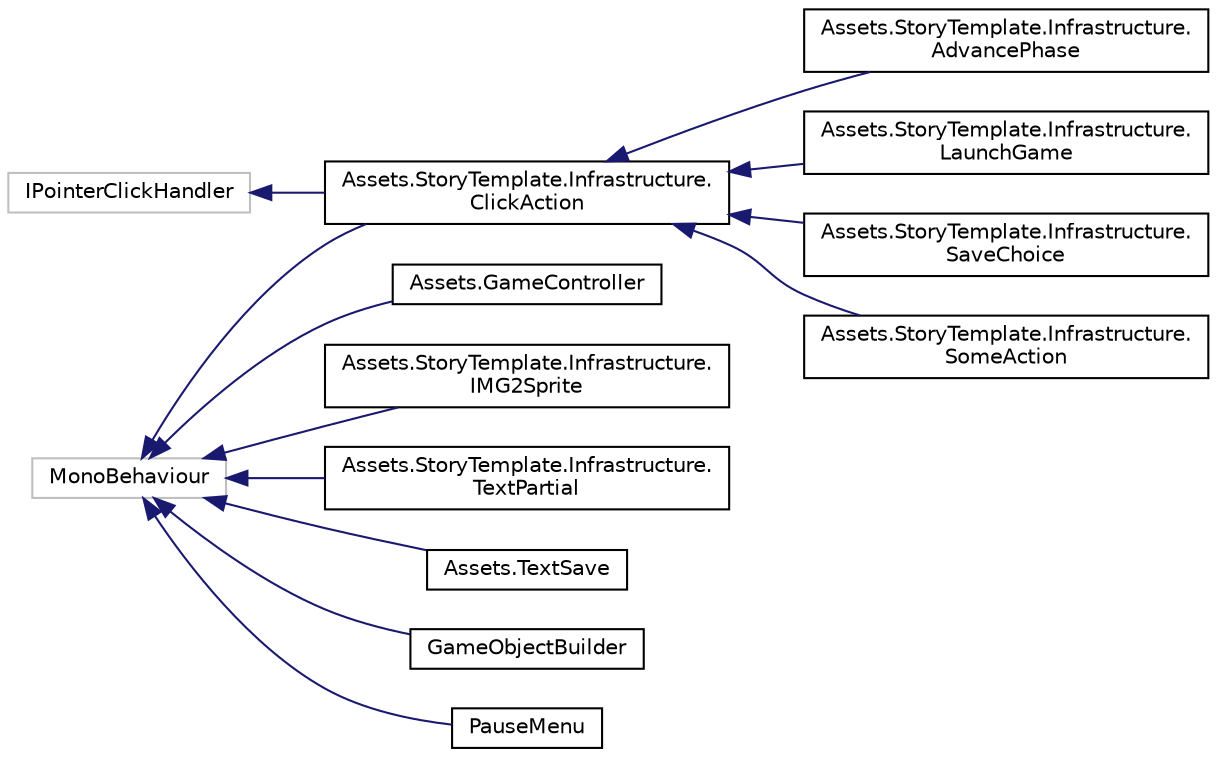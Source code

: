 digraph "Graphical Class Hierarchy"
{
  edge [fontname="Helvetica",fontsize="10",labelfontname="Helvetica",labelfontsize="10"];
  node [fontname="Helvetica",fontsize="10",shape=record];
  rankdir="LR";
  Node1 [label="IPointerClickHandler",height=0.2,width=0.4,color="grey75", fillcolor="white", style="filled"];
  Node1 -> Node2 [dir="back",color="midnightblue",fontsize="10",style="solid",fontname="Helvetica"];
  Node2 [label="Assets.StoryTemplate.Infrastructure.\lClickAction",height=0.2,width=0.4,color="black", fillcolor="white", style="filled",URL="$d0/d01/classAssets_1_1StoryTemplate_1_1Infrastructure_1_1ClickAction.html"];
  Node2 -> Node3 [dir="back",color="midnightblue",fontsize="10",style="solid",fontname="Helvetica"];
  Node3 [label="Assets.StoryTemplate.Infrastructure.\lAdvancePhase",height=0.2,width=0.4,color="black", fillcolor="white", style="filled",URL="$dd/d57/classAssets_1_1StoryTemplate_1_1Infrastructure_1_1AdvancePhase.html"];
  Node2 -> Node4 [dir="back",color="midnightblue",fontsize="10",style="solid",fontname="Helvetica"];
  Node4 [label="Assets.StoryTemplate.Infrastructure.\lLaunchGame",height=0.2,width=0.4,color="black", fillcolor="white", style="filled",URL="$da/dc7/classAssets_1_1StoryTemplate_1_1Infrastructure_1_1LaunchGame.html"];
  Node2 -> Node5 [dir="back",color="midnightblue",fontsize="10",style="solid",fontname="Helvetica"];
  Node5 [label="Assets.StoryTemplate.Infrastructure.\lSaveChoice",height=0.2,width=0.4,color="black", fillcolor="white", style="filled",URL="$d2/d61/classAssets_1_1StoryTemplate_1_1Infrastructure_1_1SaveChoice.html"];
  Node2 -> Node6 [dir="back",color="midnightblue",fontsize="10",style="solid",fontname="Helvetica"];
  Node6 [label="Assets.StoryTemplate.Infrastructure.\lSomeAction",height=0.2,width=0.4,color="black", fillcolor="white", style="filled",URL="$df/d36/classAssets_1_1StoryTemplate_1_1Infrastructure_1_1SomeAction.html"];
  Node7 [label="MonoBehaviour",height=0.2,width=0.4,color="grey75", fillcolor="white", style="filled"];
  Node7 -> Node8 [dir="back",color="midnightblue",fontsize="10",style="solid",fontname="Helvetica"];
  Node8 [label="Assets.GameController",height=0.2,width=0.4,color="black", fillcolor="white", style="filled",URL="$d1/d11/classAssets_1_1GameController.html"];
  Node7 -> Node2 [dir="back",color="midnightblue",fontsize="10",style="solid",fontname="Helvetica"];
  Node7 -> Node9 [dir="back",color="midnightblue",fontsize="10",style="solid",fontname="Helvetica"];
  Node9 [label="Assets.StoryTemplate.Infrastructure.\lIMG2Sprite",height=0.2,width=0.4,color="black", fillcolor="white", style="filled",URL="$dc/d64/classAssets_1_1StoryTemplate_1_1Infrastructure_1_1IMG2Sprite.html"];
  Node7 -> Node10 [dir="back",color="midnightblue",fontsize="10",style="solid",fontname="Helvetica"];
  Node10 [label="Assets.StoryTemplate.Infrastructure.\lTextPartial",height=0.2,width=0.4,color="black", fillcolor="white", style="filled",URL="$dc/df5/classAssets_1_1StoryTemplate_1_1Infrastructure_1_1TextPartial.html"];
  Node7 -> Node11 [dir="back",color="midnightblue",fontsize="10",style="solid",fontname="Helvetica"];
  Node11 [label="Assets.TextSave",height=0.2,width=0.4,color="black", fillcolor="white", style="filled",URL="$d4/d2d/classAssets_1_1TextSave.html"];
  Node7 -> Node12 [dir="back",color="midnightblue",fontsize="10",style="solid",fontname="Helvetica"];
  Node12 [label="GameObjectBuilder",height=0.2,width=0.4,color="black", fillcolor="white", style="filled",URL="$d4/d59/classGameObjectBuilder.html"];
  Node7 -> Node13 [dir="back",color="midnightblue",fontsize="10",style="solid",fontname="Helvetica"];
  Node13 [label="PauseMenu",height=0.2,width=0.4,color="black", fillcolor="white", style="filled",URL="$d7/d08/classPauseMenu.html"];
}
